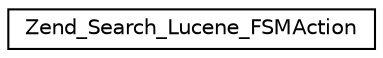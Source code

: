 digraph G
{
  edge [fontname="Helvetica",fontsize="10",labelfontname="Helvetica",labelfontsize="10"];
  node [fontname="Helvetica",fontsize="10",shape=record];
  rankdir="LR";
  Node1 [label="Zend_Search_Lucene_FSMAction",height=0.2,width=0.4,color="black", fillcolor="white", style="filled",URL="$class_zend___search___lucene___f_s_m_action.html"];
}
